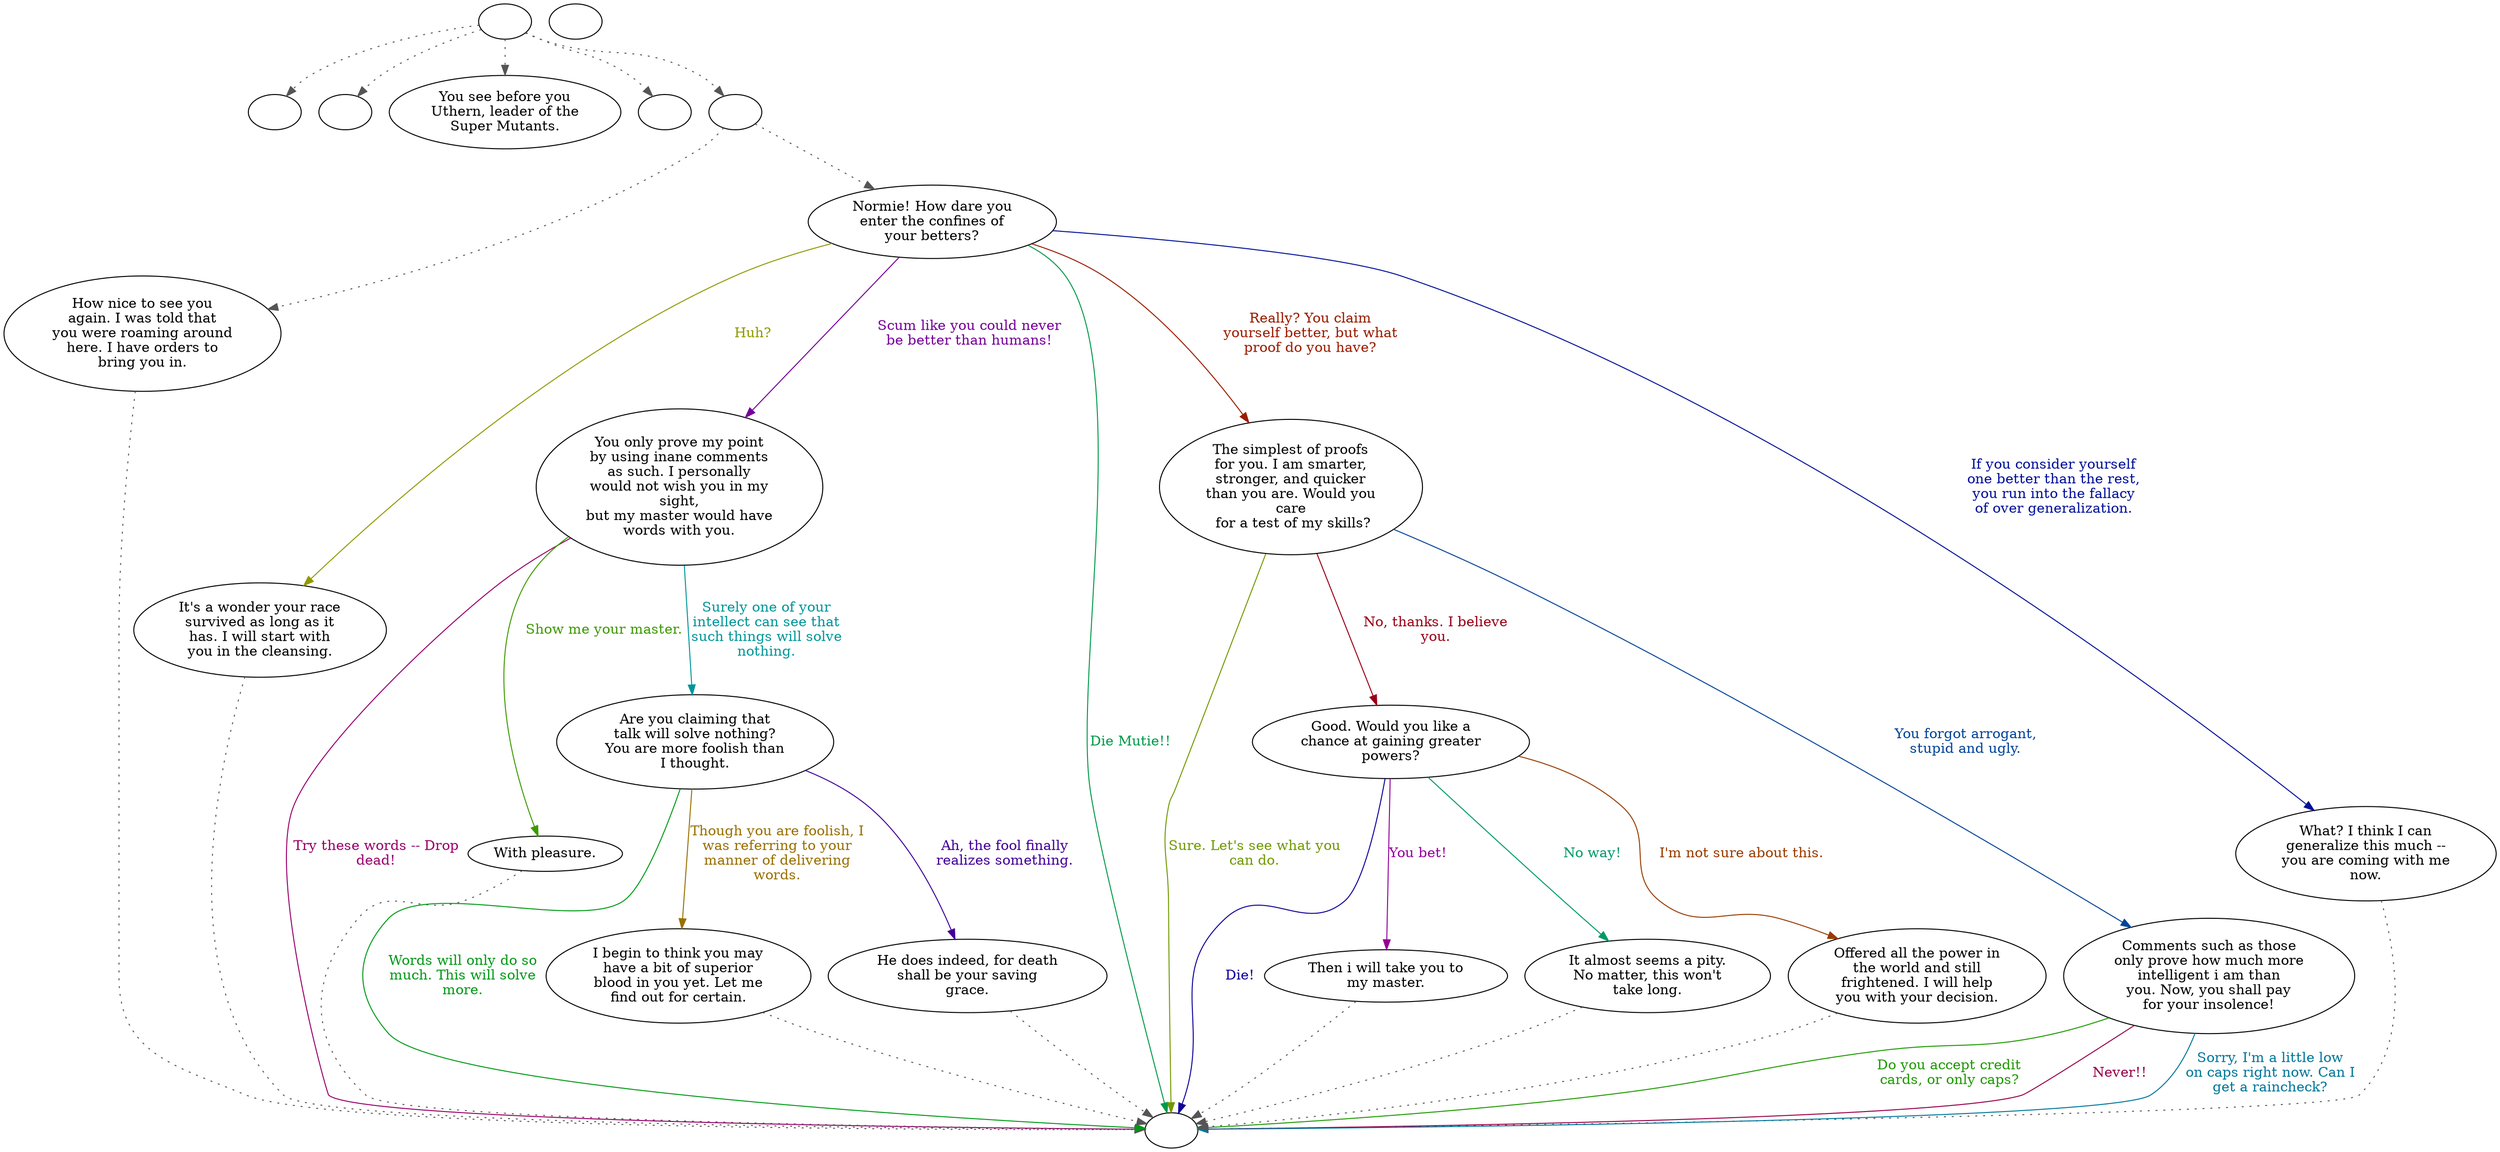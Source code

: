 digraph UTHERN {
  "start" [style=filled       fillcolor="#FFFFFF"       color="#000000"]
  "start" -> "critter_p_proc" [style=dotted color="#555555"]
  "start" -> "destroy_p_proc" [style=dotted color="#555555"]
  "start" -> "look_at_p_proc" [style=dotted color="#555555"]
  "start" -> "pickup_p_proc" [style=dotted color="#555555"]
  "start" -> "talk_p_proc" [style=dotted color="#555555"]
  "start" [label=""]
  "critter_p_proc" [style=filled       fillcolor="#FFFFFF"       color="#000000"]
  "critter_p_proc" [label=""]
  "destroy_p_proc" [style=filled       fillcolor="#FFFFFF"       color="#000000"]
  "destroy_p_proc" [label=""]
  "look_at_p_proc" [style=filled       fillcolor="#FFFFFF"       color="#000000"]
  "look_at_p_proc" [label="You see before you\nUthern, leader of the\nSuper Mutants."]
  "pickup_p_proc" [style=filled       fillcolor="#FFFFFF"       color="#000000"]
  "pickup_p_proc" [label=""]
  "talk_p_proc" [style=filled       fillcolor="#FFFFFF"       color="#000000"]
  "talk_p_proc" -> "uthern14" [style=dotted color="#555555"]
  "talk_p_proc" -> "uthern0" [style=dotted color="#555555"]
  "talk_p_proc" [label=""]
  "uthern0" [style=filled       fillcolor="#FFFFFF"       color="#000000"]
  "uthern0" [label="Normie! How dare you\nenter the confines of\nyour betters?"]
  "uthern0" -> "uthern1" [label="Huh?" color="#909900" fontcolor="#909900"]
  "uthern0" -> "uthern2" [label="Scum like you could never\nbe better than humans!" color="#760099" fontcolor="#760099"]
  "uthern0" -> "combat" [label="Die Mutie!!" color="#009949" fontcolor="#009949"]
  "uthern0" -> "uthern7" [label="Really? You claim\nyourself better, but what\nproof do you have?" color="#991C00" fontcolor="#991C00"]
  "uthern0" -> "uthern13" [label="If you consider yourself\none better than the rest,\nyou run into the fallacy\nof over generalization." color="#001099" fontcolor="#001099"]
  "uthern1" [style=filled       fillcolor="#FFFFFF"       color="#000000"]
  "uthern1" -> "combat" [style=dotted color="#555555"]
  "uthern1" [label="It's a wonder your race\nsurvived as long as it\nhas. I will start with\nyou in the cleansing."]
  "uthern2" [style=filled       fillcolor="#FFFFFF"       color="#000000"]
  "uthern2" [label="You only prove my point\nby using inane comments\nas such. I personally\nwould not wish you in my\nsight,\nbut my master would have\nwords with you."]
  "uthern2" -> "uthern3" [label="Show me your master." color="#3D9900" fontcolor="#3D9900"]
  "uthern2" -> "combat" [label="Try these words -- Drop\ndead!" color="#99006A" fontcolor="#99006A"]
  "uthern2" -> "uthern4" [label="Surely one of your\nintellect can see that\nsuch things will solve\nnothing." color="#009699" fontcolor="#009699"]
  "uthern3" [style=filled       fillcolor="#FFFFFF"       color="#000000"]
  "uthern3" -> "combat" [style=dotted color="#555555"]
  "uthern3" [label="With pleasure."]
  "uthern4" [style=filled       fillcolor="#FFFFFF"       color="#000000"]
  "uthern4" [label="Are you claiming that\ntalk will solve nothing?\nYou are more foolish than\nI thought."]
  "uthern4" -> "uthern5" [label="Though you are foolish, I\nwas referring to your\nmanner of delivering\nwords." color="#996F00" fontcolor="#996F00"]
  "uthern4" -> "uthern6" [label="Ah, the fool finally\nrealizes something." color="#420099" fontcolor="#420099"]
  "uthern4" -> "combat" [label="Words will only do so\nmuch. This will solve\nmore." color="#009916" fontcolor="#009916"]
  "uthern5" [style=filled       fillcolor="#FFFFFF"       color="#000000"]
  "uthern5" -> "combat" [style=dotted color="#555555"]
  "uthern5" [label="I begin to think you may\nhave a bit of superior\nblood in you yet. Let me\nfind out for certain."]
  "uthern6" [style=filled       fillcolor="#FFFFFF"       color="#000000"]
  "uthern6" -> "combat" [style=dotted color="#555555"]
  "uthern6" [label="He does indeed, for death\nshall be your saving\ngrace."]
  "uthern7" [style=filled       fillcolor="#FFFFFF"       color="#000000"]
  "uthern7" [label="The simplest of proofs\nfor you. I am smarter,\nstronger, and quicker\nthan you are. Would you\ncare\n for a test of my skills?"]
  "uthern7" -> "uthern8" [label="No, thanks. I believe\nyou." color="#990017" fontcolor="#990017"]
  "uthern7" -> "uthern12" [label="You forgot arrogant,\nstupid and ugly." color="#004499" fontcolor="#004499"]
  "uthern7" -> "combat" [label="Sure. Let's see what you\ncan do." color="#709900" fontcolor="#709900"]
  "uthern8" [style=filled       fillcolor="#FFFFFF"       color="#000000"]
  "uthern8" [label="Good. Would you like a\nchance at gaining greater\npowers?"]
  "uthern8" -> "uthern9" [label="You bet!" color="#950099" fontcolor="#950099"]
  "uthern8" -> "uthern10" [label="No way!" color="#009969" fontcolor="#009969"]
  "uthern8" -> "uthern11" [label="I'm not sure about this." color="#993C00" fontcolor="#993C00"]
  "uthern8" -> "combat" [label="Die!" color="#0F0099" fontcolor="#0F0099"]
  "uthern9" [style=filled       fillcolor="#FFFFFF"       color="#000000"]
  "uthern9" -> "combat" [style=dotted color="#555555"]
  "uthern9" [label="Then i will take you to\nmy master."]
  "uthern10" [style=filled       fillcolor="#FFFFFF"       color="#000000"]
  "uthern10" -> "combat" [style=dotted color="#555555"]
  "uthern10" [label="It almost seems a pity.\nNo matter, this won't\ntake long."]
  "uthern11" [style=filled       fillcolor="#FFFFFF"       color="#000000"]
  "uthern11" -> "combat" [style=dotted color="#555555"]
  "uthern11" [label="Offered all the power in\nthe world and still\nfrightened. I will help\nyou with your decision."]
  "uthern12" [style=filled       fillcolor="#FFFFFF"       color="#000000"]
  "uthern12" [label="Comments such as those\nonly prove how much more\nintelligent i am than\nyou. Now, you shall pay\nfor your insolence!"]
  "uthern12" -> "combat" [label="Do you accept credit\ncards, or only caps?" color="#1D9900" fontcolor="#1D9900"]
  "uthern12" -> "combat" [label="Never!!" color="#99004A" fontcolor="#99004A"]
  "uthern12" -> "combat" [label="Sorry, I'm a little low\non caps right now. Can I\nget a raincheck?" color="#007799" fontcolor="#007799"]
  "uthern13" [style=filled       fillcolor="#FFFFFF"       color="#000000"]
  "uthern13" -> "combat" [style=dotted color="#555555"]
  "uthern13" [label="What? I think I can\ngeneralize this much --\nyou are coming with me\nnow."]
  "uthern14" [style=filled       fillcolor="#FFFFFF"       color="#000000"]
  "uthern14" -> "combat" [style=dotted color="#555555"]
  "uthern14" [label="How nice to see you\nagain. I was told that\nyou were roaming around\nhere. I have orders to\nbring you in."]
  "uthernend" [style=filled       fillcolor="#FFFFFF"       color="#000000"]
  "uthernend" [label=""]
  "combat" [style=filled       fillcolor="#FFFFFF"       color="#000000"]
  "combat" [label=""]
}